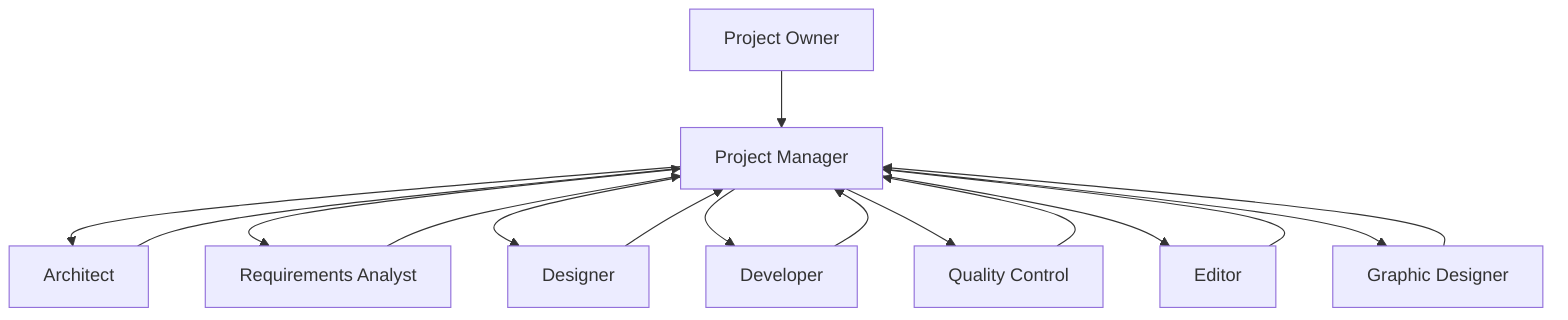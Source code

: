 %% Team collaboration flow for AI agents supporting Architecture as Code initiatives
flowchart TD
    PO[Project Owner]:::kv-highlight
    PM[Project Manager]:::kv-primary
    ARCH[Architect]:::kv-accent
    RA[Requirements Analyst]:::kv-accent
    DES[Designer]:::kv-pattern
    DEV[Developer]:::kv-accent
    QC[Quality Control]:::kv-highlight
    ED[Editor]:::kv-muted
    GD[Graphic Designer]:::kv-elevated

    PO --> PM
    PM --> ARCH
    PM --> RA
    PM --> DES
    PM --> DEV
    PM --> QC
    PM --> ED
    PM --> GD
    ARCH --> PM
    RA --> PM
    DES --> PM
    DEV --> PM
    QC --> PM
    ED --> PM
    GD --> PM